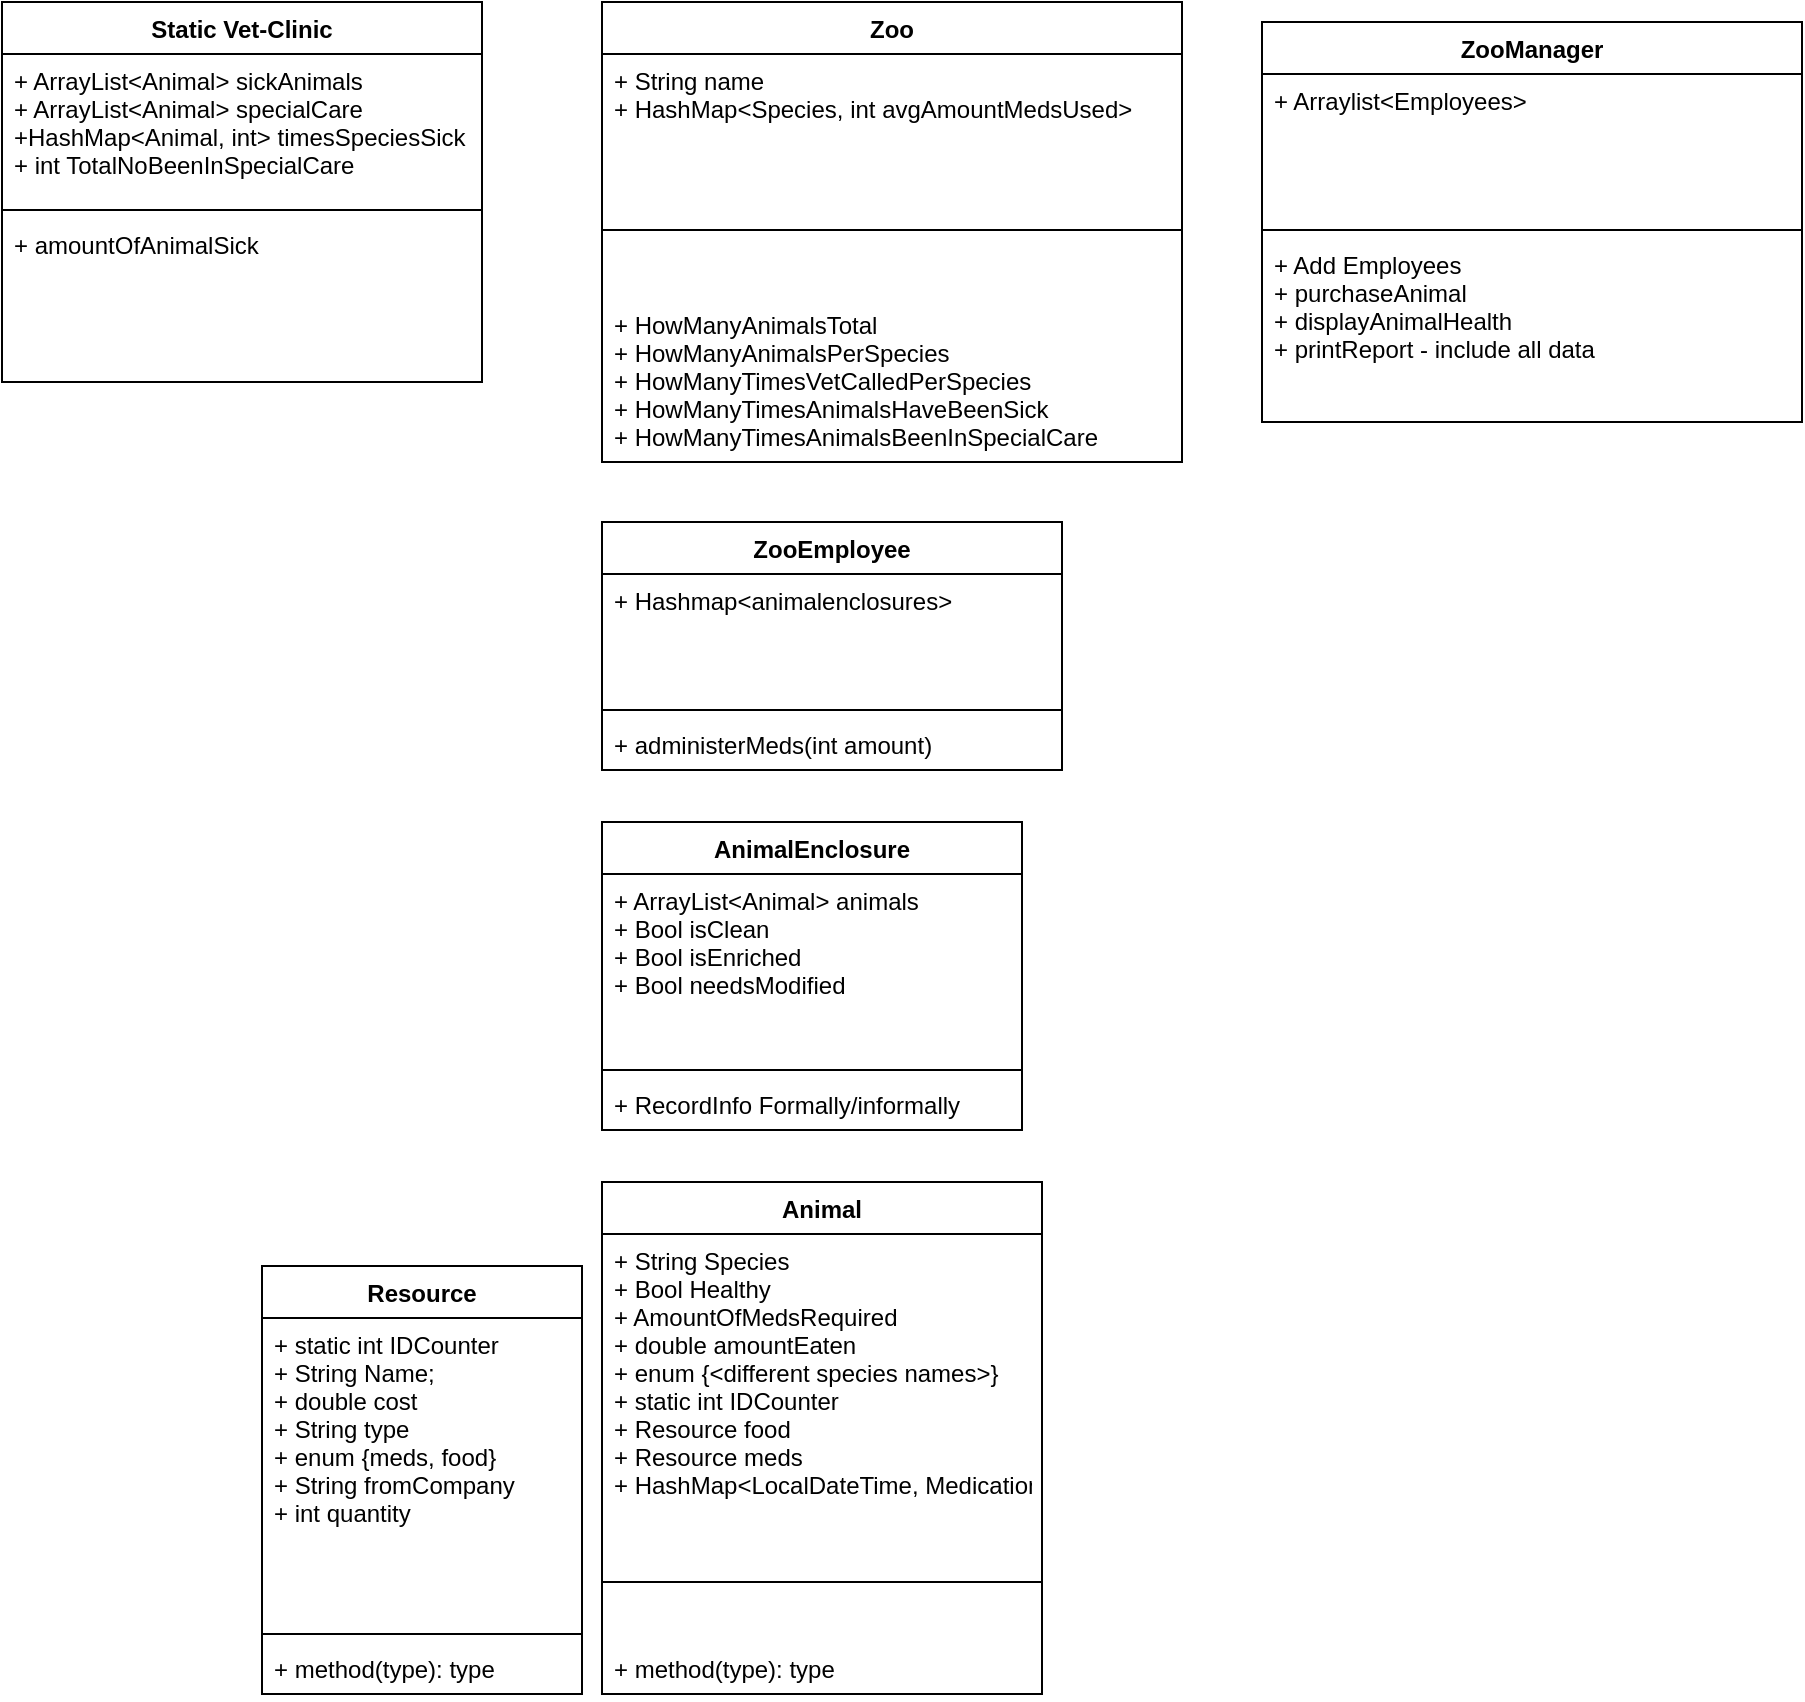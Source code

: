 <mxfile version="13.5.3" type="device"><diagram name="Page-1" id="9f46799a-70d6-7492-0946-bef42562c5a5"><mxGraphModel dx="2779" dy="742" grid="1" gridSize="10" guides="1" tooltips="1" connect="1" arrows="1" fold="1" page="1" pageScale="1" pageWidth="1100" pageHeight="850" background="#ffffff" math="0" shadow="0"><root><mxCell id="0"/><mxCell id="1" parent="0"/><mxCell id="vp5BR4Yj1I2zzdJtqlIb-17" value="Zoo&#xA;" style="swimlane;fontStyle=1;align=center;verticalAlign=top;childLayout=stackLayout;horizontal=1;startSize=26;horizontalStack=0;resizeParent=1;resizeParentMax=0;resizeLast=0;collapsible=1;marginBottom=0;" vertex="1" parent="1"><mxGeometry x="-230" y="290" width="290" height="230" as="geometry"/></mxCell><mxCell id="vp5BR4Yj1I2zzdJtqlIb-18" value="+ String name&#xA;+ HashMap&lt;Species, int avgAmountMedsUsed&gt;&#xA;" style="text;strokeColor=none;fillColor=none;align=left;verticalAlign=top;spacingLeft=4;spacingRight=4;overflow=hidden;rotatable=0;points=[[0,0.5],[1,0.5]];portConstraint=eastwest;" vertex="1" parent="vp5BR4Yj1I2zzdJtqlIb-17"><mxGeometry y="26" width="290" height="54" as="geometry"/></mxCell><mxCell id="vp5BR4Yj1I2zzdJtqlIb-19" value="" style="line;strokeWidth=1;fillColor=none;align=left;verticalAlign=middle;spacingTop=-1;spacingLeft=3;spacingRight=3;rotatable=0;labelPosition=right;points=[];portConstraint=eastwest;" vertex="1" parent="vp5BR4Yj1I2zzdJtqlIb-17"><mxGeometry y="80" width="290" height="68" as="geometry"/></mxCell><mxCell id="vp5BR4Yj1I2zzdJtqlIb-20" value="+ HowManyAnimalsTotal&#xA;+ HowManyAnimalsPerSpecies&#xA;+ HowManyTimesVetCalledPerSpecies&#xA;+ HowManyTimesAnimalsHaveBeenSick&#xA;+ HowManyTimesAnimalsBeenInSpecialCare&#xA;" style="text;strokeColor=none;fillColor=none;align=left;verticalAlign=top;spacingLeft=4;spacingRight=4;overflow=hidden;rotatable=0;points=[[0,0.5],[1,0.5]];portConstraint=eastwest;" vertex="1" parent="vp5BR4Yj1I2zzdJtqlIb-17"><mxGeometry y="148" width="290" height="82" as="geometry"/></mxCell><mxCell id="vp5BR4Yj1I2zzdJtqlIb-37" value="Static Vet-Clinic&#xA;" style="swimlane;fontStyle=1;align=center;verticalAlign=top;childLayout=stackLayout;horizontal=1;startSize=26;horizontalStack=0;resizeParent=1;resizeParentMax=0;resizeLast=0;collapsible=1;marginBottom=0;" vertex="1" parent="1"><mxGeometry x="-530" y="290" width="240" height="190" as="geometry"/></mxCell><mxCell id="vp5BR4Yj1I2zzdJtqlIb-38" value="+ ArrayList&lt;Animal&gt; sickAnimals&#xA;+ ArrayList&lt;Animal&gt; specialCare&#xA; +HashMap&lt;Animal, int&gt; timesSpeciesSick&#xA;+ int TotalNoBeenInSpecialCare&#xA;" style="text;strokeColor=none;fillColor=none;align=left;verticalAlign=top;spacingLeft=4;spacingRight=4;overflow=hidden;rotatable=0;points=[[0,0.5],[1,0.5]];portConstraint=eastwest;" vertex="1" parent="vp5BR4Yj1I2zzdJtqlIb-37"><mxGeometry y="26" width="240" height="74" as="geometry"/></mxCell><mxCell id="vp5BR4Yj1I2zzdJtqlIb-39" value="" style="line;strokeWidth=1;fillColor=none;align=left;verticalAlign=middle;spacingTop=-1;spacingLeft=3;spacingRight=3;rotatable=0;labelPosition=right;points=[];portConstraint=eastwest;" vertex="1" parent="vp5BR4Yj1I2zzdJtqlIb-37"><mxGeometry y="100" width="240" height="8" as="geometry"/></mxCell><mxCell id="vp5BR4Yj1I2zzdJtqlIb-40" value="+ amountOfAnimalSick" style="text;strokeColor=none;fillColor=none;align=left;verticalAlign=top;spacingLeft=4;spacingRight=4;overflow=hidden;rotatable=0;points=[[0,0.5],[1,0.5]];portConstraint=eastwest;" vertex="1" parent="vp5BR4Yj1I2zzdJtqlIb-37"><mxGeometry y="108" width="240" height="82" as="geometry"/></mxCell><mxCell id="vp5BR4Yj1I2zzdJtqlIb-5" value="ZooEmployee" style="swimlane;fontStyle=1;align=center;verticalAlign=top;childLayout=stackLayout;horizontal=1;startSize=26;horizontalStack=0;resizeParent=1;resizeParentMax=0;resizeLast=0;collapsible=1;marginBottom=0;" vertex="1" parent="1"><mxGeometry x="-230" y="550" width="230" height="124" as="geometry"/></mxCell><mxCell id="vp5BR4Yj1I2zzdJtqlIb-6" value="+ Hashmap&lt;animalenclosures&gt; &#xA;" style="text;strokeColor=none;fillColor=none;align=left;verticalAlign=top;spacingLeft=4;spacingRight=4;overflow=hidden;rotatable=0;points=[[0,0.5],[1,0.5]];portConstraint=eastwest;" vertex="1" parent="vp5BR4Yj1I2zzdJtqlIb-5"><mxGeometry y="26" width="230" height="64" as="geometry"/></mxCell><mxCell id="vp5BR4Yj1I2zzdJtqlIb-7" value="" style="line;strokeWidth=1;fillColor=none;align=left;verticalAlign=middle;spacingTop=-1;spacingLeft=3;spacingRight=3;rotatable=0;labelPosition=right;points=[];portConstraint=eastwest;" vertex="1" parent="vp5BR4Yj1I2zzdJtqlIb-5"><mxGeometry y="90" width="230" height="8" as="geometry"/></mxCell><mxCell id="vp5BR4Yj1I2zzdJtqlIb-8" value="+ administerMeds(int amount)" style="text;strokeColor=none;fillColor=none;align=left;verticalAlign=top;spacingLeft=4;spacingRight=4;overflow=hidden;rotatable=0;points=[[0,0.5],[1,0.5]];portConstraint=eastwest;" vertex="1" parent="vp5BR4Yj1I2zzdJtqlIb-5"><mxGeometry y="98" width="230" height="26" as="geometry"/></mxCell><mxCell id="vp5BR4Yj1I2zzdJtqlIb-21" value="AnimalEnclosure" style="swimlane;fontStyle=1;align=center;verticalAlign=top;childLayout=stackLayout;horizontal=1;startSize=26;horizontalStack=0;resizeParent=1;resizeParentMax=0;resizeLast=0;collapsible=1;marginBottom=0;" vertex="1" parent="1"><mxGeometry x="-230" y="700" width="210" height="154" as="geometry"/></mxCell><mxCell id="vp5BR4Yj1I2zzdJtqlIb-22" value="+ ArrayList&lt;Animal&gt; animals&#xA;+ Bool isClean&#xA;+ Bool isEnriched&#xA;+ Bool needsModified&#xA;" style="text;strokeColor=none;fillColor=none;align=left;verticalAlign=top;spacingLeft=4;spacingRight=4;overflow=hidden;rotatable=0;points=[[0,0.5],[1,0.5]];portConstraint=eastwest;" vertex="1" parent="vp5BR4Yj1I2zzdJtqlIb-21"><mxGeometry y="26" width="210" height="94" as="geometry"/></mxCell><mxCell id="vp5BR4Yj1I2zzdJtqlIb-23" value="" style="line;strokeWidth=1;fillColor=none;align=left;verticalAlign=middle;spacingTop=-1;spacingLeft=3;spacingRight=3;rotatable=0;labelPosition=right;points=[];portConstraint=eastwest;" vertex="1" parent="vp5BR4Yj1I2zzdJtqlIb-21"><mxGeometry y="120" width="210" height="8" as="geometry"/></mxCell><mxCell id="vp5BR4Yj1I2zzdJtqlIb-24" value="+ RecordInfo Formally/informally" style="text;strokeColor=none;fillColor=none;align=left;verticalAlign=top;spacingLeft=4;spacingRight=4;overflow=hidden;rotatable=0;points=[[0,0.5],[1,0.5]];portConstraint=eastwest;" vertex="1" parent="vp5BR4Yj1I2zzdJtqlIb-21"><mxGeometry y="128" width="210" height="26" as="geometry"/></mxCell><mxCell id="vp5BR4Yj1I2zzdJtqlIb-13" value="Animal" style="swimlane;fontStyle=1;align=center;verticalAlign=top;childLayout=stackLayout;horizontal=1;startSize=26;horizontalStack=0;resizeParent=1;resizeParentMax=0;resizeLast=0;collapsible=1;marginBottom=0;" vertex="1" parent="1"><mxGeometry x="-230" y="880" width="220" height="256" as="geometry"/></mxCell><mxCell id="vp5BR4Yj1I2zzdJtqlIb-14" value="+ String Species&#xA;+ Bool Healthy&#xA;+ AmountOfMedsRequired&#xA;+ double amountEaten&#xA;+ enum {&lt;different species names&gt;}&#xA;+ static int IDCounter&#xA;+ Resource food&#xA;+ Resource meds&#xA;+ HashMap&lt;LocalDateTime, Medication&gt;&#xA;&#xA;&#xA;&#xA;&#xA;&#xA;&#xA;&#xA;" style="text;strokeColor=none;fillColor=none;align=left;verticalAlign=top;spacingLeft=4;spacingRight=4;overflow=hidden;rotatable=0;points=[[0,0.5],[1,0.5]];portConstraint=eastwest;" vertex="1" parent="vp5BR4Yj1I2zzdJtqlIb-13"><mxGeometry y="26" width="220" height="144" as="geometry"/></mxCell><mxCell id="vp5BR4Yj1I2zzdJtqlIb-15" value="" style="line;strokeWidth=1;fillColor=none;align=left;verticalAlign=middle;spacingTop=-1;spacingLeft=3;spacingRight=3;rotatable=0;labelPosition=right;points=[];portConstraint=eastwest;" vertex="1" parent="vp5BR4Yj1I2zzdJtqlIb-13"><mxGeometry y="170" width="220" height="60" as="geometry"/></mxCell><mxCell id="vp5BR4Yj1I2zzdJtqlIb-16" value="+ method(type): type" style="text;strokeColor=none;fillColor=none;align=left;verticalAlign=top;spacingLeft=4;spacingRight=4;overflow=hidden;rotatable=0;points=[[0,0.5],[1,0.5]];portConstraint=eastwest;" vertex="1" parent="vp5BR4Yj1I2zzdJtqlIb-13"><mxGeometry y="230" width="220" height="26" as="geometry"/></mxCell><mxCell id="vp5BR4Yj1I2zzdJtqlIb-32" value="Resource" style="swimlane;fontStyle=1;align=center;verticalAlign=top;childLayout=stackLayout;horizontal=1;startSize=26;horizontalStack=0;resizeParent=1;resizeParentMax=0;resizeLast=0;collapsible=1;marginBottom=0;" vertex="1" parent="1"><mxGeometry x="-400" y="922" width="160" height="214" as="geometry"/></mxCell><mxCell id="vp5BR4Yj1I2zzdJtqlIb-33" value="+ static int IDCounter&#xA;+ String Name;&#xA;+ double cost&#xA;+ String type&#xA;+ enum {meds, food}&#xA;+ String fromCompany&#xA;+ int quantity" style="text;strokeColor=none;fillColor=none;align=left;verticalAlign=top;spacingLeft=4;spacingRight=4;overflow=hidden;rotatable=0;points=[[0,0.5],[1,0.5]];portConstraint=eastwest;" vertex="1" parent="vp5BR4Yj1I2zzdJtqlIb-32"><mxGeometry y="26" width="160" height="154" as="geometry"/></mxCell><mxCell id="vp5BR4Yj1I2zzdJtqlIb-34" value="" style="line;strokeWidth=1;fillColor=none;align=left;verticalAlign=middle;spacingTop=-1;spacingLeft=3;spacingRight=3;rotatable=0;labelPosition=right;points=[];portConstraint=eastwest;" vertex="1" parent="vp5BR4Yj1I2zzdJtqlIb-32"><mxGeometry y="180" width="160" height="8" as="geometry"/></mxCell><mxCell id="vp5BR4Yj1I2zzdJtqlIb-35" value="+ method(type): type" style="text;strokeColor=none;fillColor=none;align=left;verticalAlign=top;spacingLeft=4;spacingRight=4;overflow=hidden;rotatable=0;points=[[0,0.5],[1,0.5]];portConstraint=eastwest;" vertex="1" parent="vp5BR4Yj1I2zzdJtqlIb-32"><mxGeometry y="188" width="160" height="26" as="geometry"/></mxCell><mxCell id="vp5BR4Yj1I2zzdJtqlIb-1" value="ZooManager" style="swimlane;fontStyle=1;align=center;verticalAlign=top;childLayout=stackLayout;horizontal=1;startSize=26;horizontalStack=0;resizeParent=1;resizeParentMax=0;resizeLast=0;collapsible=1;marginBottom=0;" vertex="1" parent="1"><mxGeometry x="100" y="300" width="270" height="200" as="geometry"/></mxCell><mxCell id="vp5BR4Yj1I2zzdJtqlIb-2" value="+ Arraylist&lt;Employees&gt;&#xA;&#xA;" style="text;strokeColor=none;fillColor=none;align=left;verticalAlign=top;spacingLeft=4;spacingRight=4;overflow=hidden;rotatable=0;points=[[0,0.5],[1,0.5]];portConstraint=eastwest;" vertex="1" parent="vp5BR4Yj1I2zzdJtqlIb-1"><mxGeometry y="26" width="270" height="74" as="geometry"/></mxCell><mxCell id="vp5BR4Yj1I2zzdJtqlIb-3" value="" style="line;strokeWidth=1;fillColor=none;align=left;verticalAlign=middle;spacingTop=-1;spacingLeft=3;spacingRight=3;rotatable=0;labelPosition=right;points=[];portConstraint=eastwest;" vertex="1" parent="vp5BR4Yj1I2zzdJtqlIb-1"><mxGeometry y="100" width="270" height="8" as="geometry"/></mxCell><mxCell id="vp5BR4Yj1I2zzdJtqlIb-4" value="+ Add Employees&#xA;+ purchaseAnimal&#xA;+ displayAnimalHealth&#xA;+ printReport - include all data&#xA;" style="text;strokeColor=none;fillColor=none;align=left;verticalAlign=top;spacingLeft=4;spacingRight=4;overflow=hidden;rotatable=0;points=[[0,0.5],[1,0.5]];portConstraint=eastwest;" vertex="1" parent="vp5BR4Yj1I2zzdJtqlIb-1"><mxGeometry y="108" width="270" height="92" as="geometry"/></mxCell></root></mxGraphModel></diagram></mxfile>